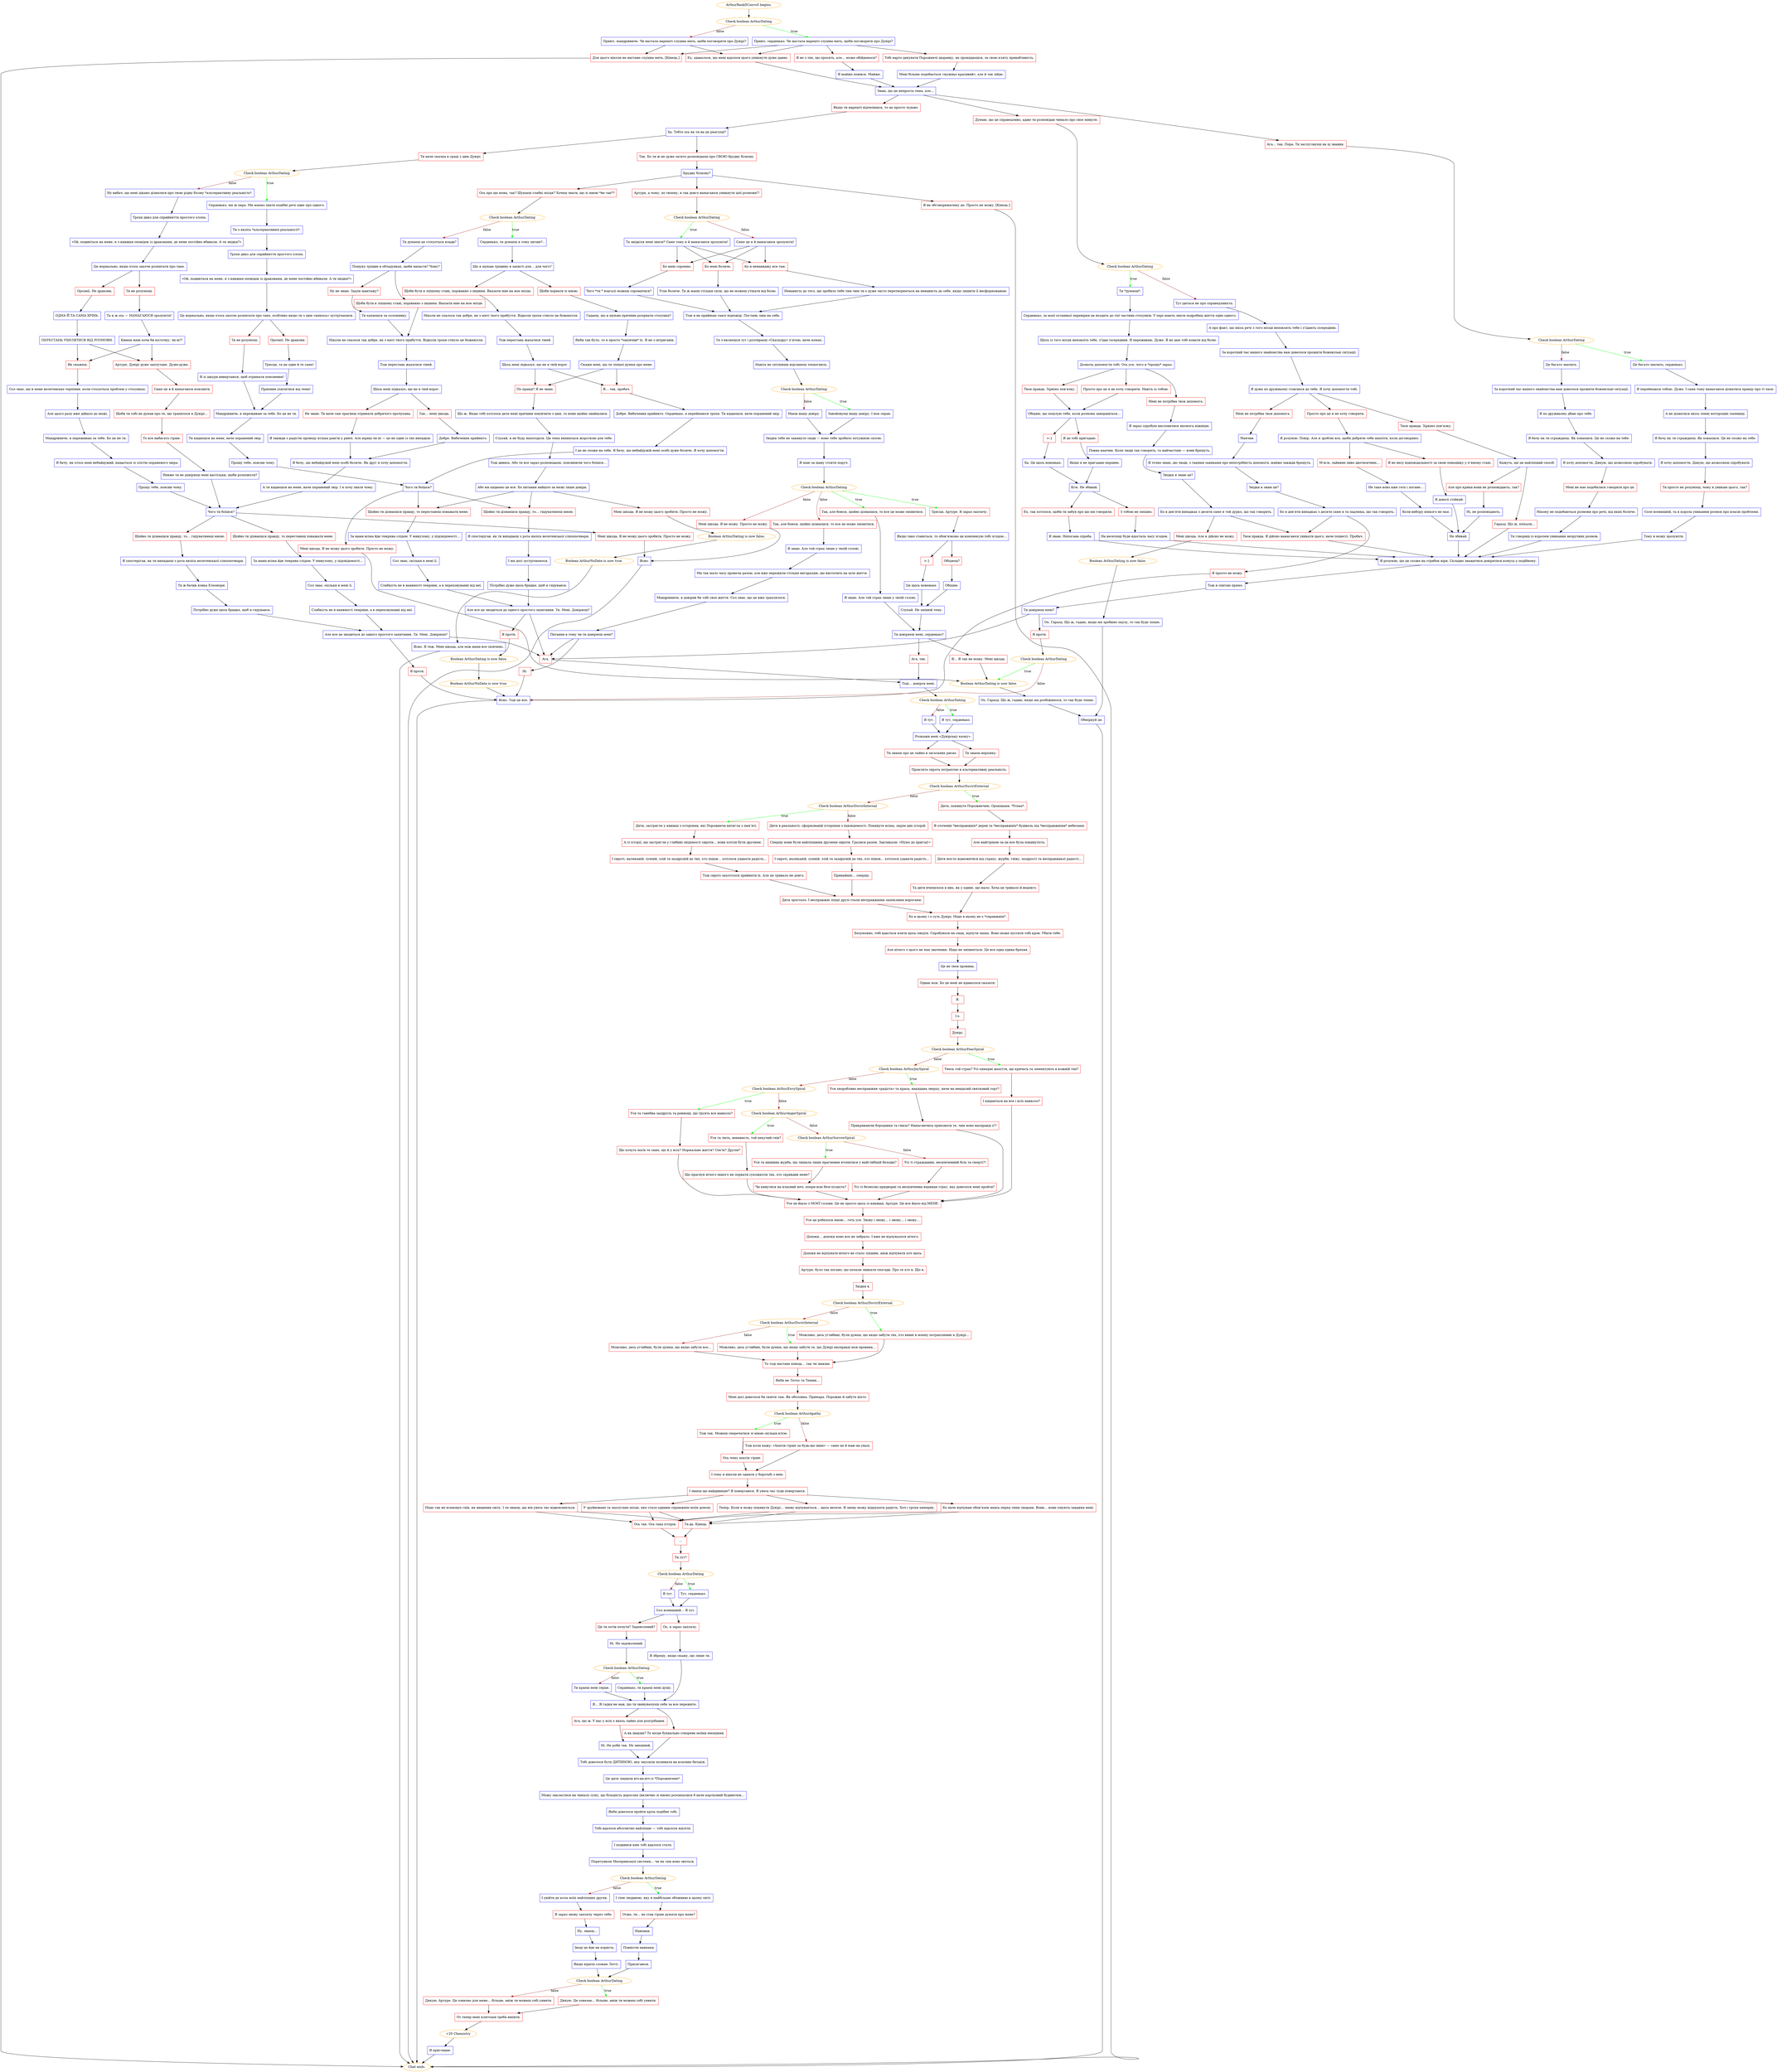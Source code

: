 digraph {
	"ArthurRank5Convo5 begins." [color=orange];
		"ArthurRank5Convo5 begins." -> j4106800456;
	j4106800456 [label="Check boolean ArthurDating",color=orange];
		j4106800456 -> j3217855512 [label=true,color=green];
		j4106800456 -> j2465066836 [label=false,color=brown];
	j3217855512 [label="Привіт, серденько. Чи настала нарешті слушна мить, щоби поговорити про Дувірі?",shape=box,color=blue];
		j3217855512 -> j405773401;
		j3217855512 -> j3684588499;
		j3217855512 -> j1704869318;
		j3217855512 -> j1730691599;
	j2465066836 [label="Привіт, мандрівниче. Чи настала нарешті слушна мить, щоби поговорити про Дувірі?",shape=box,color=blue];
		j2465066836 -> j1704869318;
		j2465066836 -> j1730691599;
	j405773401 [label="Тобі варто дякувати Порожнечі щоранку, як прокидаєшся, за свою кляту привабливість.",shape=box,color=red];
		j405773401 -> j2268165444;
	j3684588499 [label="Я не з тих, що просять, але… може обійдемося?",shape=box,color=red];
		j3684588499 -> j1415972134;
	j1704869318 [label="Ех, здавалося, що мені вдалося цього уникнути дуже давно.",shape=box,color=red];
		j1704869318 -> j84033309;
	j1730691599 [label="Для цього ніколи не настане слушна мить. [Кінець.]",shape=box,color=red];
		j1730691599 -> "Chat ends.";
	j2268165444 [label="Мені більше подобається «мужньо красивий», але й так зійде.",shape=box,color=blue];
		j2268165444 -> j84033309;
	j1415972134 [label="Я майже повівся. Майже.",shape=box,color=blue];
		j1415972134 -> j84033309;
	j84033309 [label="Знаю, що це непроста тема, але…",shape=box,color=blue];
		j84033309 -> j3711716182;
		j84033309 -> j1651960359;
		j84033309 -> j4050523140;
	"Chat ends." [color=orange];
	j3711716182 [label="Ага… так. Пора. Ти заслуговуєш на ці знання.",shape=box,color=red];
		j3711716182 -> j813636759;
	j1651960359 [label="Думаю, що це справедливо, адже ти розповідав чимало про своє минуле.",shape=box,color=red];
		j1651960359 -> j2816300089;
	j4050523140 [label="Якщо ти нарешті відчепишся, то це просто чудово.",shape=box,color=red];
		j4050523140 -> j890933289;
	j813636759 [label="Check boolean ArthurDating",color=orange];
		j813636759 -> j680041581 [label=true,color=green];
		j813636759 -> j2429033113 [label=false,color=brown];
	j2816300089 [label="Check boolean ArthurDating",color=orange];
		j2816300089 -> j445768474 [label=true,color=green];
		j2816300089 -> j567585678 [label=false,color=brown];
	j890933289 [label="Ха. Тобто ось як ти на це реагуєш?",shape=box,color=blue];
		j890933289 -> j3202689187;
		j890933289 -> j2490749823;
	j680041581 [label="Це багато значить, серденько.",shape=box,color=blue];
		j680041581 -> j3399787469;
	j2429033113 [label="Це багато значить.",shape=box,color=blue];
		j2429033113 -> j3961231618;
	j445768474 [label="Ти *думаєш*.",shape=box,color=blue];
		j445768474 -> j1511107356;
	j567585678 [label="Тут ідеться не про справедливість.",shape=box,color=blue];
		j567585678 -> j1345281310;
	j3202689187 [label="Ти наче скалка в сраці з цим Дувірі.",shape=box,color=red];
		j3202689187 -> j4256743418;
	j2490749823 [label="Так. Бо ти ж не дуже затято розповідаєш про СВОЮ брудну білизну.",shape=box,color=red];
		j2490749823 -> j1196294398;
	j3399787469 [label="Я переймаюся тобою. Дуже. І саме тому намагаюся дізнатися правду про ті часи.",shape=box,color=blue];
		j3399787469 -> j816314910;
	j3961231618 [label="За короткий час нашого знайомства нам довелося прожити божевільні ситуації.",shape=box,color=blue];
		j3961231618 -> j2103567141;
	j1511107356 [label="Серденько, за моєї останньої перевірки це входить до тієї частини стосунків. У парі мають знати подробиці життя одне одного.",shape=box,color=blue];
		j1511107356 -> j3703967257;
	j1345281310 [label="А про факт, що якісь речі з того місця непокоять тебе і з’їдають ізсередини.",shape=box,color=blue];
		j1345281310 -> j4232792882;
	j4256743418 [label="Check boolean ArthurDating",color=orange];
		j4256743418 -> j948139836 [label=true,color=green];
		j4256743418 -> j439994129 [label=false,color=brown];
	j1196294398 [label="Брудну білизну?",shape=box,color=blue];
		j1196294398 -> j2422638425;
		j1196294398 -> j1773793222;
		j1196294398 -> j3633442461;
	j816314910 [label="А не дізнатися якісь темні моторошні таємниці.",shape=box,color=blue];
		j816314910 -> j3581087235;
	j2103567141 [label="Я по дружньому дбаю про тебе.",shape=box,color=blue];
		j2103567141 -> j2713508787;
	j3703967257 [label="Щось із того місця непокоїть тебе, з’їдає ізсередини. Я переживаю. Дуже. Я не дам тобі конати від болю.",shape=box,color=blue];
		j3703967257 -> j4020266921;
	j4232792882 [label="За короткий час нашого знайомства нам довелося прожити божевільні ситуації.",shape=box,color=blue];
		j4232792882 -> j1023721241;
	j948139836 [label="Серденько, ми ж пара. Ми маємо знати подібні речі одне про одного.",shape=box,color=blue];
		j948139836 -> j3294294872;
	j439994129 [label="Ну вибач, що мені цікаво дізнатися про твою рідну бісову *альтернативну реальність*.",shape=box,color=blue];
		j439994129 -> j4012965154;
	j2422638425 [label="Ось про що мова, так? Шукаєш слабкі місця? Хочеш знати, що зі мною *не так*?",shape=box,color=red];
		j2422638425 -> j1328464596;
	j1773793222 [label="Артуре, а чому, по твоєму, я так довго намагаюся уникнути цієї розмови?!",shape=box,color=red];
		j1773793222 -> j681698609;
	j3633442461 [label="Я не обговорюватиму це. Просто не можу. [Кінець.]",shape=box,color=red];
		j3633442461 -> "Chat ends.";
	j3581087235 [label="Я бачу як ти страждаєш. Як ховаєшся. Це не схоже на тебе.",shape=box,color=blue];
		j3581087235 -> j2700793082;
	j2713508787 [label="Я бачу як ти страждаєш. Як ховаєшся. Це не схоже на тебе.",shape=box,color=blue];
		j2713508787 -> j3619110394;
	j4020266921 [label="Дозволь допомогти тобі. Ось усе, чого я *прошу* зараз.",shape=box,color=blue];
		j4020266921 -> j2071651391;
		j4020266921 -> j2735286199;
		j4020266921 -> j1275809335;
	j1023721241 [label="Я дуже по дружньому ставлюся до тебе. Я хочу допомогти тобі.",shape=box,color=blue];
		j1023721241 -> j2534360570;
		j1023721241 -> j1834826687;
		j1023721241 -> j1078597538;
	j3294294872 [label="Ти з якоїсь *альтернативної реальності*.",shape=box,color=blue];
		j3294294872 -> j4089031136;
	j4012965154 [label="Трохи дико для сприйняття простого хлопа.",shape=box,color=blue];
		j4012965154 -> j3275187055;
	j1328464596 [label="Check boolean ArthurDating",color=orange];
		j1328464596 -> j3503739576 [label=true,color=green];
		j1328464596 -> j3012322976 [label=false,color=brown];
	j681698609 [label="Check boolean ArthurDating",color=orange];
		j681698609 -> j1659638444 [label=true,color=green];
		j681698609 -> j971289697 [label=false,color=brown];
	j2700793082 [label="Я хочу допомогти. Дякую, що дозволяєш спробувати.",shape=box,color=blue];
		j2700793082 -> j2984272177;
	j3619110394 [label="Я хочу допомогти. Дякую, що дозволяєш спробувати.",shape=box,color=blue];
		j3619110394 -> j977786320;
	j2071651391 [label="Мені не потрібна твоя допомога.",shape=box,color=red];
		j2071651391 -> j942309518;
	j2735286199 [label="Просто про це я не хочу говорити. Навіть із тобою.",shape=box,color=red];
		j2735286199 -> j1585995062;
	j1275809335 [label="Твоя правда. Зірвімо пов’язку.",shape=box,color=red];
		j1275809335 -> j1585995062;
	j2534360570 [label="Просто про це я не хочу говорити.",shape=box,color=red];
		j2534360570 -> j2481081533;
	j1834826687 [label="Твоя правда. Зірвімо пов’язку.",shape=box,color=red];
		j1834826687 -> j3802413507;
	j1078597538 [label="Мені не потрібна твоя допомога.",shape=box,color=red];
		j1078597538 -> j649523451;
	j4089031136 [label="Трохи дико для сприйняття простого хлопа.",shape=box,color=blue];
		j4089031136 -> j424892106;
	j3275187055 [label="«Ой, подивіться на мене, я з книжки оповідок із драконами, де мене постійно вбивали. А ти звідки?»",shape=box,color=blue];
		j3275187055 -> j3527684277;
	j3503739576 [label="Серденько, ти думаєш я тому питаю?..",shape=box,color=blue];
		j3503739576 -> j2360866338;
	j3012322976 [label="Ти думаєш це стосується влади?",shape=box,color=blue];
		j3012322976 -> j2326483421;
	j1659638444 [label="Та звідкіля мені знати? Саме тому я й намагаюся зрозуміти!",shape=box,color=blue];
		j1659638444 -> j3058519870;
		j1659638444 -> j1096059272;
		j1659638444 -> j2306975733;
	j971289697 [label="Саме це я й намагаюся зрозуміти!",shape=box,color=blue];
		j971289697 -> j3058519870;
		j971289697 -> j1096059272;
		j971289697 -> j2306975733;
	j2984272177 [label="Ти просто не розумієш, чому я уникаю цього, так?",shape=box,color=red];
		j2984272177 -> j1336621727;
	j977786320 [label="Мені не має подобатися говорити про це.",shape=box,color=red];
		j977786320 -> j390927849;
	j942309518 [label="Я зараз спробую висловитися якомога ніжніше.",shape=box,color=blue];
		j942309518 -> j2467034955;
	j1585995062 [label="Обіцяю, що поцілую тебе, коли розмова завершиться…",shape=box,color=blue];
		j1585995062 -> j563009403;
		j1585995062 -> j3107710574;
	j2481081533 [label="Я розумію. Повір. Але я зроблю все, щоби добряче тебе напоїти, коли договоримо.",shape=box,color=blue];
		j2481081533 -> j407809774;
		j2481081533 -> j176534842;
	j3802413507 [label="Кажуть, що це найліпший спосіб.",shape=box,color=blue];
		j3802413507 -> j2357263934;
		j3802413507 -> j2157522737;
	j649523451 [label="Маячня.",shape=box,color=blue];
		j649523451 -> j986713393;
	j424892106 [label="«Ой, подивіться на мене, я з книжки оповідок із драконами, де мене постійно вбивали. А ти звідки?»",shape=box,color=blue];
		j424892106 -> j456616183;
	j3527684277 [label="Це нормально, якщо хтось захоче розпитати про таке.",shape=box,color=blue];
		j3527684277 -> j1143072015;
		j3527684277 -> j2152040336;
	j2360866338 [label="Що я шукаю тріщину в захисті для… для чого?",shape=box,color=blue];
		j2360866338 -> j4173506092;
		j2360866338 -> j4121468815;
	j2326483421 [label="Пошуку тріщин в обладунках, щоби напасти? Чому?",shape=box,color=blue];
		j2326483421 -> j3696481846;
		j2326483421 -> j3986000681;
	j3058519870 [label="Бо мені соромно.",shape=box,color=red];
		j3058519870 -> j304755406;
	j1096059272 [label="Бо мені боляче.",shape=box,color=red];
		j1096059272 -> j3005880463;
	j2306975733 [label="Бо я ненавиджу все там.",shape=box,color=red];
		j2306975733 -> j2543561412;
	j1336621727 [label="Соле всевишній, та я король уникання розмов про власні проблеми.",shape=box,color=blue];
		j1336621727 -> j2206596225;
	j390927849 [label="Нікому не подобаються розмови про речі, від яких боляче.",shape=box,color=blue];
		j390927849 -> j3173680698;
	j2467034955 [label="Повна маячня. Коли люди так говорять, то найчастіше — вони брешуть.",shape=box,color=blue];
		j2467034955 -> j642013347;
	j563009403 [label="Я це тобі пригадаю.",shape=box,color=red];
		j563009403 -> j1701074151;
	j3107710574 [label=">:}",shape=box,color=red];
		j3107710574 -> j436789194;
	j407809774 [label="М-м-м, лайняне пиво двотисячних…",shape=box,color=red];
		j407809774 -> j154102499;
	j176534842 [label="Я не несу відповідальності за свою поведінку у п’яному стані.",shape=box,color=red];
		j176534842 -> j339035595;
	j2357263934 [label="Але про крики вони не розповідають, так?",shape=box,color=red];
		j2357263934 -> j3726336343;
	j2157522737 [label="Гаразд. Що ж, поїхали…",shape=box,color=red];
		j2157522737 -> j327132060;
	j986713393 [label="Я точно знаю, що люди, з такими заявками про непотрібність допомоги, майже завжди брешуть.",shape=box,color=blue];
		j986713393 -> j3160462020;
	j456616183 [label="Це нормально, якщо хтось захоче розпитати про таке, особливо якщо ти з цим «кимось» зустрічаєшся.",shape=box,color=blue];
		j456616183 -> j3297114690;
		j456616183 -> j388243783;
	j1143072015 [label="Ти не розумієш.",shape=box,color=red];
		j1143072015 -> j1629775709;
	j2152040336 [label="Орозмії. Не дракони.",shape=box,color=red];
		j2152040336 -> j626280756;
	j4173506092 [label="Щоби бути в ліпшому стані, порівняно з іншими. Вказати мне на моє місце.",shape=box,color=red];
		j4173506092 -> j1185003790;
	j4121468815 [label="Щоби порвати зі мною.",shape=box,color=red];
		j4121468815 -> j14259212;
	j3696481846 [label="Щоби бути в ліпшому стані, порівняно з іншими. Вказати мне на моє місце.",shape=box,color=red];
		j3696481846 -> j3990425096;
	j3986000681 [label="Ну не знаю. Задля шантажу?",shape=box,color=red];
		j3986000681 -> j861377750;
	j304755406 [label="Чого *ти * взагалі можеш соромитися?",shape=box,color=blue];
		j304755406 -> j341621704;
	j3005880463 [label="Усім боляче. Ти ж маєш стільки сили, що не можеш утікати від болю.",shape=box,color=blue];
		j3005880463 -> j341621704;
	j2543561412 [label="Ненависть до того, що зробило тебе тим чим ти є дуже часто перетворюється на ненависть до себе, якщо лишити її несформованою.",shape=box,color=blue];
		j2543561412 -> j341621704;
	j2206596225 [label="Тому я можу зрозуміти.",shape=box,color=blue];
		j2206596225 -> j327132060;
	j3173680698 [label="Ти говориш із королем уникання незручних розмов.",shape=box,color=blue];
		j3173680698 -> j327132060;
	j642013347 [label="Звідки я знаю це?",shape=box,color=blue];
		j642013347 -> j3954842896;
	j1701074151 [label="Якщо я не пригадаю першим.",shape=box,color=blue];
		j1701074151 -> j2779679882;
	j436789194 [label="Ха. Це щось новеньке.",shape=box,color=blue];
		j436789194 -> j2779679882;
	j154102499 [label="Не таке воно вже геть і погане…",shape=box,color=blue];
		j154102499 -> j984933155;
	j339035595 [label="Я доволі стійкий.",shape=box,color=blue];
		j339035595 -> j348944758;
	j3726336343 [label="Ні, не розповідають.",shape=box,color=blue];
		j3726336343 -> j348944758;
	j327132060 [label="Я розумію, що це схоже на стрибок віри. Складно зважитися довіритися комусь у подібному.",shape=box,color=blue];
		j327132060 -> j3671604057;
	j3160462020 [label="Звідки я знаю це?",shape=box,color=blue];
		j3160462020 -> j406927102;
	j3297114690 [label="Ти не розумієш.",shape=box,color=red];
		j3297114690 -> j3300965807;
	j388243783 [label="Орозмії. Не дракони.",shape=box,color=red];
		j388243783 -> j1805792238;
	j1629775709 [label="Та я ж ось — НАМАГАЮСЯ зрозуміти!",shape=box,color=blue];
		j1629775709 -> j887150878;
	j626280756 [label="ОДНА Й ТА САМА ХРІНЬ.",shape=box,color=blue];
		j626280756 -> j1606832974;
	j1185003790 [label="Ніколи не спалося так добре, як з миті твого прибуття. Відколи трохи стихло це божевілля.",shape=box,color=blue];
		j1185003790 -> j1332578605;
	j14259212 [label="Гадаєш, що я шукаю причини розірвати стосунки?",shape=box,color=blue];
		j14259212 -> j2127799077;
	j3990425096 [label="Ніколи не спалося так добре, як з миті твого прибуття. Відколи трохи стихло це божевілля.",shape=box,color=blue];
		j3990425096 -> j1621673394;
	j861377750 [label="Ти хапаєшся за соломинку.",shape=box,color=blue];
		j861377750 -> j3990425096;
	j341621704 [label="Тож я не приймаю такої відповіді. Поглянь лиш на себе.",shape=box,color=blue];
		j341621704 -> j3538101571;
	j3954842896 [label="Бо в дев’яти випадках з десяти саме я той дурко, що так говорить.",shape=box,color=blue];
		j3954842896 -> j4106528216;
		j3954842896 -> j36100721;
	j2779679882 [label="Кгм. Не збивай.",shape=box,color=blue];
		j2779679882 -> j4216567930;
		j2779679882 -> j964376887;
	j984933155 [label="Коли вибору ніякого не має.",shape=box,color=blue];
		j984933155 -> j348944758;
	j348944758 [label="Не збивай.",shape=box,color=blue];
		j348944758 -> j327132060;
	j3671604057 [label="Тож я спитаю прямо.",shape=box,color=blue];
		j3671604057 -> j3415762655;
	j406927102 [label="Бо в дев’яти випадках з десяти саме я та падлюка, що так говорить.",shape=box,color=blue];
		j406927102 -> j4106528216;
		j406927102 -> j3070546545;
	j3300965807 [label="Я зі шкури вивертаюся, щоб отримати пояснення!",shape=box,color=blue];
		j3300965807 -> j3222134147;
	j1805792238 [label="Трясця, та це одне й те саме!",shape=box,color=blue];
		j1805792238 -> j920622202;
	j887150878 [label="Кинеш мені хоча би кісточку, чи ні?!",shape=box,color=blue];
		j887150878 -> j2407769123;
		j887150878 -> j3938147021;
	j1606832974 [label="ПЕРЕСТАНЬ УХИЛЯТИСЯ ВІД РОЗМОВИ.",shape=box,color=blue];
		j1606832974 -> j2407769123;
		j1606832974 -> j3938147021;
	j1332578605 [label="Тож перестань жахатися тіней.",shape=box,color=blue];
		j1332578605 -> j1623086671;
	j2127799077 [label="Якби так було, то я просто *закінчив* їх. Я не з інтриганів.",shape=box,color=blue];
		j2127799077 -> j1290338818;
	j1621673394 [label="Тож перестань жахатися тіней.",shape=box,color=blue];
		j1621673394 -> j976678643;
	j3538101571 [label="Ти з’являєшся тут і розтираєш «Скальдру» п’ятою, наче комах.",shape=box,color=blue];
		j3538101571 -> j1223680633;
	j4106528216 [label="Твоя правда. Я дійсно намагаюся уникати цього, наче пошесті. Пробач.",shape=box,color=red];
		j4106528216 -> j327132060;
	j36100721 [label="Мені шкода. Але я дійсно не можу.",shape=box,color=red];
		j36100721 -> j14067082;
	j4216567930 [label="З тобою не смішно.",shape=box,color=red];
		j4216567930 -> j681976686;
	j964376887 [label="Ех, так хотілося, щоби ти забув про що ми говорили.",shape=box,color=red];
		j964376887 -> j2880412178;
	j3415762655 [label="Ти довіряєш мені?",shape=box,color=blue];
		j3415762655 -> j3656662722;
		j3415762655 -> j2565850087;
	j3070546545 [label="Я просто не можу.",shape=box,color=red];
		j3070546545 -> j3625052986;
	j3222134147 [label="Мандрівниче, я переживаю за тебе. Бо це не ти.",shape=box,color=blue];
		j3222134147 -> j4188155489;
	j920622202 [label="Припини ухилятися від теми!",shape=box,color=blue];
		j920622202 -> j3222134147;
	j2407769123 [label="Артуре, Дувірі дуже заплутане. Дуже-дуже.",shape=box,color=red];
		j2407769123 -> j3973165864;
	j3938147021 [label="Як скажеш.",shape=box,color=red];
		j3938147021 -> j1881394591;
	j1623086671 [label="Щось мені підказує, що не я твій ворог.",shape=box,color=blue];
		j1623086671 -> j582573998;
		j1623086671 -> j3334940830;
	j1290338818 [label="Скажи мені, що ти ліпшої думки про мене.",shape=box,color=blue];
		j1290338818 -> j582573998;
		j1290338818 -> j3334940830;
	j976678643 [label="Щось мені підказує, що не я твій ворог.",shape=box,color=blue];
		j976678643 -> j1012843101;
		j976678643 -> j1983582280;
	j1223680633 [label="Навіть не спітнівши відганяєш техногниль.",shape=box,color=blue];
		j1223680633 -> j3874916649;
	j14067082 [label="Boolean ArthurDating is now false.",color=orange];
		j14067082 -> j964017664;
	j681976686 [label="На веселощі буде вдосталь часу згодом.",shape=box,color=blue];
		j681976686 -> j327132060;
	j2880412178 [label="Я знаю. Непогана спроба.",shape=box,color=blue];
		j2880412178 -> j327132060;
	j3656662722 [label="Ага.",shape=box,color=red];
		j3656662722 -> j2086859724;
	j2565850087 [label="Я проти.",shape=box,color=red];
		j2565850087 -> j756413796;
	j3625052986 [label="Ясно. Тоді це все.",shape=box,color=blue];
		j3625052986 -> "Chat ends.";
	j4188155489 [label="Ти кидаєшся на мене, наче поранений звір.",shape=box,color=blue];
		j4188155489 -> j1752964165;
	j3973165864 [label="Саме це я й намагаюся пояснити.",shape=box,color=red];
		j3973165864 -> j4099670970;
	j1881394591 [label="Сол знає, що в мене велетенське терпіння, коли стосується проблем у стосунках.",shape=box,color=blue];
		j1881394591 -> j3431178617;
	j582573998 [label="Я… так, пробач.",shape=box,color=red];
		j582573998 -> j2871654313;
	j3334940830 [label="По правді? Я не знаю.",shape=box,color=red];
		j3334940830 -> j2642434726;
	j1012843101 [label="Так… мені шкода.",shape=box,color=red];
		j1012843101 -> j3471044751;
	j1983582280 [label="Не знаю. Ти наче сам прагнеш отримати добрячого прочухана.",shape=box,color=red];
		j1983582280 -> j2636716469;
	j3874916649 [label="Check boolean ArthurDating",color=orange];
		j3874916649 -> j2212211594 [label=true,color=green];
		j3874916649 -> j2104508591 [label=false,color=brown];
	j964017664 [label="Ох. Гаразд. Що ж, гадаю, якщо ми зробимо паузу, то так буде ліпше.",shape=box,color=blue];
		j964017664 -> j3894036714;
	j2086859724 [label="Тоді… довірся мені.",shape=box,color=blue];
		j2086859724 -> j2112843565;
	j756413796 [label="Check boolean ArthurDating",color=orange];
		j756413796 -> j3770281154 [label=true,color=green];
		j756413796 -> j3625052986 [label=false,color=brown];
	j1752964165 [label="Прошу тебе, поясни чому.",shape=box,color=blue];
		j1752964165 -> j3066984077;
	j4099670970 [label="Щоби ти собі не думав про те, що трапилося в Дувірі…",shape=box,color=red];
		j4099670970 -> j2082555289;
	j3431178617 [label="Але цього разу вже дійшло до межі.",shape=box,color=blue];
		j3431178617 -> j1896691511;
	j2871654313 [label="Добре. Вибачення прийнято. Серденько, я переймаюся трохи. Ти кидаєшся, наче поранений звір.",shape=box,color=blue];
		j2871654313 -> j611785908;
	j2642434726 [label="Що ж. Якщо тобі хотілося дати мені причини покінчити з цим, то вони щойно знайшлися.",shape=box,color=blue];
		j2642434726 -> j3905558490;
	j3471044751 [label="Добре. Вибачення прийнято.",shape=box,color=blue];
		j3471044751 -> j478435651;
	j2636716469 [label="Я завжди з радістю проведу кілька рангів у ринзі. Але віриш чи ні — це не один із тих випадків.",shape=box,color=blue];
		j2636716469 -> j478435651;
	j2212211594 [label="Завойовуєш нашу довіру. І моє серце.",shape=box,color=blue];
		j2212211594 -> j999520843;
	j2104508591 [label="Маєш нашу довіру.",shape=box,color=blue];
		j2104508591 -> j999520843;
	j3894036714 [label="Обміркуй це.",shape=box,color=blue];
		j3894036714 -> "Chat ends.";
	j2112843565 [label="Check boolean ArthurDating",color=orange];
		j2112843565 -> j449367370 [label=true,color=green];
		j2112843565 -> j4186101051 [label=false,color=brown];
	j3770281154 [label="Boolean ArthurDating is now false.",color=orange];
		j3770281154 -> j1261614107;
	j3066984077 [label="Чого ти боїшся?",shape=box,color=blue];
		j3066984077 -> j4001070145;
		j3066984077 -> j4042879654;
		j3066984077 -> j842225250;
	j2082555289 [label="То все набагато гірше.",shape=box,color=red];
		j2082555289 -> j859084577;
	j1896691511 [label="Мандрівниче, я переживаю за тебе. Бо це не ти.",shape=box,color=blue];
		j1896691511 -> j1091184977;
	j611785908 [label="І це не схоже на тебе. Я бачу, що небайдужій мені особі дуже боляче. Я хочу допомогти.",shape=box,color=blue];
		j611785908 -> j3066984077;
	j3905558490 [label="Слухай, я не буду напосідати. Ця тема виявилася жорсткою для тебе.",shape=box,color=blue];
		j3905558490 -> j2957500250;
	j478435651 [label="Я бачу, що небайдужій мені особі боляче. Як друг я хочу допомогти.",shape=box,color=blue];
		j478435651 -> j2138747164;
	j999520843 [label="Звідки тебе не закинуло сюди — воно тебе зробило потужною силою.",shape=box,color=blue];
		j999520843 -> j3146792997;
	j449367370 [label="Я тут, серденько.",shape=box,color=blue];
		j449367370 -> j4218889732;
	j4186101051 [label="Я тут.",shape=box,color=blue];
		j4186101051 -> j4218889732;
	j1261614107 [label="Ох. Гаразд. Що ж, гадаю, якщо ми розбіжимося, то так буде ліпше.",shape=box,color=blue];
		j1261614107 -> j3894036714;
	j4001070145 [label="Мені шкода. Я не можу цього зробити. Просто не можу.",shape=box,color=red];
		j4001070145 -> j3770281154;
	j4042879654 [label="Щойно ти дізнаєшся правду, то… гидуватимеш мною.",shape=box,color=red];
		j4042879654 -> j3854972813;
	j842225250 [label="Щойно ти дізнаєшся правду, то перестанеш поважати мене.",shape=box,color=red];
		j842225250 -> j2545640012;
	j859084577 [label="Невже ти не довіряєш мені настільки, щоби розповісти?",shape=box,color=blue];
		j859084577 -> j1970146323;
	j1091184977 [label="Я бачу, як хтось мені небайдужий, кидається зі злістю пораненого звіра.",shape=box,color=blue];
		j1091184977 -> j1898132075;
	j2957500250 [label="Тож дивись. Або ти все зараз розповідаєш, пояснюючи чого боїшся…",shape=box,color=blue];
		j2957500250 -> j3983357354;
	j2138747164 [label="А ти кидаєшся на мене, наче поранений звір. І я хочу знати чому.",shape=box,color=blue];
		j2138747164 -> j1970146323;
	j3146792997 [label="Я маю за шану стояти поруч.",shape=box,color=blue];
		j3146792997 -> j303845009;
	j4218889732 [label="Розкажи мені «Дувірську казку».",shape=box,color=blue];
		j4218889732 -> j584064146;
		j4218889732 -> j1498787599;
	j3854972813 [label="Я спостерігав, як ти випадаєш з рота якоїсь велетенської слизопочвари.",shape=box,color=blue];
		j3854972813 -> j1767427565;
	j2545640012 [label="За нами всіма йде темрява слідом. У минулому, у підсвідомості…",shape=box,color=blue];
		j2545640012 -> j1433603740;
	j1970146323 [label="Чого ти боїшся?",shape=box,color=blue];
		j1970146323 -> j1250350391;
		j1970146323 -> j546583068;
		j1970146323 -> j4047660891;
	j1898132075 [label="Прошу тебе, поясни чому.",shape=box,color=blue];
		j1898132075 -> j1970146323;
	j3983357354 [label="Або ми кидаємо це все. Бо питання вийшло за межі лише довіри.",shape=box,color=blue];
		j3983357354 -> j4042879654;
		j3983357354 -> j842225250;
		j3983357354 -> j2504056569;
	j303845009 [label="Check boolean ArthurDating",color=orange];
		j303845009 -> j644285854 [label=true,color=green];
		j303845009 -> j2473760831 [label=true,color=green];
		j303845009 -> j1889504067 [label=false,color=brown];
		j303845009 -> j657721641 [label=false,color=brown];
	j584064146 [label="Ти знаєш верхівку.",shape=box,color=red];
		j584064146 -> j4130822350;
	j1498787599 [label="Ти знаєш про це лайно в загальних рисах.",shape=box,color=red];
		j1498787599 -> j4130822350;
	j1767427565 [label="І ми досі зустрічаємося.",shape=box,color=blue];
		j1767427565 -> j546946350;
	j1433603740 [label="Сол знає, скільки в мені її.",shape=box,color=blue];
		j1433603740 -> j1405958105;
	j1250350391 [label="Щойно ти дізнаєшся правду, то… гидуватимеш мною.",shape=box,color=red];
		j1250350391 -> j1221917637;
	j546583068 [label="Щойно ти дізнаєшся правду, то перестанеш поважати мене.",shape=box,color=red];
		j546583068 -> j3791615971;
	j4047660891 [label="Мені шкода. Я не можу цього зробити. Просто не можу.",shape=box,color=red];
		j4047660891 -> j3461268248;
	j2504056569 [label="Мені шкода. Я не можу цього зробити. Просто не можу.",shape=box,color=red];
		j2504056569 -> j4097443270;
	j644285854 [label="Трясця, Артуре. Я зараз заплачу.",shape=box,color=red];
		j644285854 -> j1298741203;
	j2473760831 [label="Так, але боюся, щойно дізнаєшся, то все це може змінитися.",shape=box,color=red];
		j2473760831 -> j236623483;
	j1889504067 [label="Так, але боюся, щойно дізнаєшся, то все це може змінитися.",shape=box,color=red];
		j1889504067 -> j314590219;
	j657721641 [label="Мені шкода. Я не можу. Просто не можу.",shape=box,color=red];
		j657721641 -> j3461268248;
	j4130822350 [label="Проклята сирота потрапляє в альтернативну реальність.",shape=box,color=red];
		j4130822350 -> j2721145121;
	j546946350 [label="Потрібно дуже щось бридке, щоб я гидувався.",shape=box,color=blue];
		j546946350 -> j2736895918;
	j1405958105 [label="Слабкість не в наявності темряви, а в переховуванні від неї.",shape=box,color=blue];
		j1405958105 -> j2736895918;
	j1221917637 [label="Я спостерігав, як ти випадаєш з рота якоїсь велетенської слизопочвари.",shape=box,color=blue];
		j1221917637 -> j1893487693;
	j3791615971 [label="За нами всіма йде темрява слідом. У минулому, у підсвідомості…",shape=box,color=blue];
		j3791615971 -> j809620810;
	j3461268248 [label="Ясно.",shape=box,color=blue];
		j3461268248 -> "Chat ends.";
	j4097443270 [label="Boolean ArthurDating is now false.",color=orange];
		j4097443270 -> j2472255789;
	j1298741203 [label="Якщо таке станеться, то обов’язково це компенсую тобі згодом…",shape=box,color=blue];
		j1298741203 -> j1227685422;
		j1298741203 -> j2932594594;
	j236623483 [label="Я знаю. Але той страх лише у твоїй голові.",shape=box,color=blue];
		j236623483 -> j493923024;
	j314590219 [label="Я знаю. Але той страх лише у твоїй голові.",shape=box,color=blue];
		j314590219 -> j428273641;
	j2721145121 [label="Check boolean ArthurDuviriExternal",color=orange];
		j2721145121 -> j811657731 [label=true,color=green];
		j2721145121 -> j2230506999 [label=false,color=brown];
	j2736895918 [label="Але все це зводиться до одного простого запитання. Ти. Мені. Довіряєш?",shape=box,color=blue];
		j2736895918 -> j3656662722;
		j2736895918 -> j2587792067;
	j1893487693 [label="Ти ж бачив язика Елеонори.",shape=box,color=blue];
		j1893487693 -> j2507879455;
	j809620810 [label="Сол знає, скільки в мені її.",shape=box,color=blue];
		j809620810 -> j1686232514;
	j2472255789 [label="Boolean ArthurNoDate is now true.",color=orange];
		j2472255789 -> j4206692103;
	j1227685422 [label="Обіцяєш?",shape=box,color=red];
		j1227685422 -> j1907812603;
	j2932594594 [label=">:}",shape=box,color=red];
		j2932594594 -> j820497653;
	j493923024 [label="Ти довіряєш мені, серденько?",shape=box,color=blue];
		j493923024 -> j1635753468;
		j493923024 -> j2964646425;
	j428273641 [label="Ми так мало часу провели разом, але вже пережили стільки негараздів, що вистачить на ціле життя.",shape=box,color=blue];
		j428273641 -> j1485414642;
	j811657731 [label="Дитя, покинуте Порожнечею. Орокінами. *Усіма*.",shape=box,color=red];
		j811657731 -> j3672038183;
	j2230506999 [label="Check boolean ArthurDuviriInternal",color=orange];
		j2230506999 -> j1079594380 [label=true,color=green];
		j2230506999 -> j523475151 [label=false,color=brown];
	j2587792067 [label="Я проти.",shape=box,color=red];
		j2587792067 -> j1909821763;
	j2507879455 [label="Потрібно дуже щось бридке, щоб я гидувався.",shape=box,color=blue];
		j2507879455 -> j3553919162;
	j1686232514 [label="Слабкість не в наявності темряви, а в переховуванні від неї.",shape=box,color=blue];
		j1686232514 -> j3553919162;
	j4206692103 [label="Ясно. Я теж. Мені шкода, але між нами все скінчено.",shape=box,color=blue];
		j4206692103 -> "Chat ends.";
	j1907812603 [label="Обіцяю.",shape=box,color=blue];
		j1907812603 -> j1120354788;
	j820497653 [label="Це щось новеньке.",shape=box,color=blue];
		j820497653 -> j1120354788;
	j1635753468 [label="Ага, так.",shape=box,color=red];
		j1635753468 -> j2086859724;
	j2964646425 [label="Я… Я так не можу. Мені шкода.",shape=box,color=red];
		j2964646425 -> j3770281154;
	j1485414642 [label="Мандрівниче, я довірив би тобі своє життя. Сол знає, що це вже траплялося.",shape=box,color=blue];
		j1485414642 -> j2248494348;
	j3672038183 [label="В оточенні *несправжніх* дерев та *несправжніх* будівель під *несправжніми* небесами.",shape=box,color=red];
		j3672038183 -> j3119560759;
	j1079594380 [label="Дитя, застрягле у книжці з історіями, які Порожнеча витягла з пам’яті.",shape=box,color=red];
		j1079594380 -> j3620412065;
	j523475151 [label="Дитя в реальності, сформованій історіями з підсвідомості. Покинуте всіма, окрім цих історій.",shape=box,color=red];
		j523475151 -> j486582685;
	j1909821763 [label="Boolean ArthurDating is now false.",color=orange];
		j1909821763 -> j1785831198;
	j3553919162 [label="Але все це зводиться до одного простого запитання. Ти. Мені. Довіряєш?",shape=box,color=blue];
		j3553919162 -> j3656662722;
		j3553919162 -> j2130796457;
	j1120354788 [label="Слухай. Не змінюй тему.",shape=box,color=blue];
		j1120354788 -> j493923024;
	j2248494348 [label="Питання в тому чи ти довіряєш мені?",shape=box,color=blue];
		j2248494348 -> j3656662722;
		j2248494348 -> j3792213301;
	j3119560759 [label="Але найгіршою за це все була покинутість.",shape=box,color=red];
		j3119560759 -> j1018401480;
	j3620412065 [label="А ті історії, що застрягли у глибині свідомості сироти… вони хотіли бути друзями.",shape=box,color=red];
		j3620412065 -> j1382290180;
	j486582685 [label="Спершу вони були найліпшими друзями сироти. Гралися разом. Закликали: «Нумо до пригод!»",shape=box,color=red];
		j486582685 -> j815058472;
	j1785831198 [label="Boolean ArthurNoDate is now true.",color=orange];
		j1785831198 -> j3625052986;
	j2130796457 [label="Я проти.",shape=box,color=red];
		j2130796457 -> j3625052986;
	j3792213301 [label="Ні.",shape=box,color=red];
		j3792213301 -> j3625052986;
	j1018401480 [label="Дитя могло відмовитися від страху, журби, гніву, заздрості та несправжньої радості…",shape=box,color=red];
		j1018401480 -> j3512278605;
	j1382290180 [label="І сироті, наляканій, сумній, злій та заздрісній до тих, хто пішов… хотілося удавати радість…",shape=box,color=red];
		j1382290180 -> j2122618791;
	j815058472 [label="І сироті, наляканій, сумній, злій та заздрісній до тих, хто пішов… хотілося удавати радість…",shape=box,color=red];
		j815058472 -> j2687956018;
	j3512278605 [label="Та дитя вчепилося в них, як у єдине, що мало. Хоча це тривало й недовго.",shape=box,color=red];
		j3512278605 -> j3146079389;
	j2122618791 [label="Тож сироті захотілося прийняти їх. Але це тривало не довго.",shape=box,color=red];
		j2122618791 -> j2185178735;
	j2687956018 [label="Принаймні… спершу.",shape=box,color=red];
		j2687956018 -> j2185178735;
	j3146079389 [label="Бо в цьому і є суть Дувірі. Ніщо в ньому не є *справжнім*.",shape=box,color=red];
		j3146079389 -> j1368787913;
	j2185178735 [label="Дитя зростало. І несправжні ліпші друзі стали несправжніми запеклими ворогами.",shape=box,color=red];
		j2185178735 -> j3146079389;
	j1368787913 [label="Безумовно, тобі вдасться взяти щось ізвідти. Спробувати на смак, відчути запах. Воно може пустити тобі кров. Убити тебе.",shape=box,color=red];
		j1368787913 -> j460010321;
	j460010321 [label="Але нічого з цього не має значення. Ніщо не змінюється. Це все одна єдина брехня.",shape=box,color=red];
		j460010321 -> j2612578929;
	j2612578929 [label="Це не твоя провина.",shape=box,color=blue];
		j2612578929 -> j3733262537;
	j3733262537 [label="Однак моя. Бо це мені не вдавалося сказати:",shape=box,color=red];
		j3733262537 -> j1405069279;
	j1405069279 [label="Я.",shape=box,color=red];
		j1405069279 -> j2080175754;
	j2080175754 [label="І є.",shape=box,color=red];
		j2080175754 -> j2345322103;
	j2345322103 [label="Дувірі.",shape=box,color=red];
		j2345322103 -> j1666063242;
	j1666063242 [label="Check boolean ArthurFearSpiral",color=orange];
		j1666063242 -> j2260223297 [label=true,color=green];
		j1666063242 -> j2992951070 [label=false,color=brown];
	j2260223297 [label="Увесь той страх? Усі химерні жахіття, що кричать та лементують в кожній тіні?",shape=box,color=red];
		j2260223297 -> j2013268880;
	j2992951070 [label="Check boolean ArthurJoySpiral",color=orange];
		j2992951070 -> j1235138948 [label=true,color=green];
		j2992951070 -> j3235680043 [label=false,color=brown];
	j2013268880 [label="І кидаються на все і всіх навколо?",shape=box,color=red];
		j2013268880 -> j1414951319;
	j1235138948 [label="Уся хворобливо несправжня «радість» та краса, накидана зверху, наче на невдалий святковий торт?",shape=box,color=red];
		j1235138948 -> j4163234775;
	j3235680043 [label="Check boolean ArthurEnvySpiral",color=orange];
		j3235680043 -> j1733879514 [label=true,color=green];
		j3235680043 -> j3433941800 [label=false,color=brown];
	j1414951319 [label="Усе це йшло з МОЄЇ голови. Це не просто щось із книжки, Артуре. Це все йшло від МЕНЕ.",shape=box,color=red];
		j1414951319 -> j2999579852;
	j4163234775 [label="Прикриваючи бородавки та гниль? Намагаючись приховати те, чим воно насправді є?!",shape=box,color=red];
		j4163234775 -> j1414951319;
	j1733879514 [label="Уся та ганебна заздрість та ревнощі, що труять все навколо?",shape=box,color=red];
		j1733879514 -> j2683963129;
	j3433941800 [label="Check boolean ArthurAngerSpiral",color=orange];
		j3433941800 -> j1806776562 [label=true,color=green];
		j3433941800 -> j1040532951 [label=false,color=brown];
	j2999579852 [label="Усе це робилося мною… геть усе. Знову і знову… і знову… і знову…",shape=box,color=red];
		j2999579852 -> j1110422810;
	j2683963129 [label="Що хочуть мати те саме, що й у всіх? Нормальне життя? Сім’ю? Друзів?",shape=box,color=red];
		j2683963129 -> j1414951319;
	j1806776562 [label="Уся та лють, ненависть, той пекучий гнів?",shape=box,color=red];
		j1806776562 -> j663207440;
	j1040532951 [label="Check boolean ArthurSorrowSpiral",color=orange];
		j1040532951 -> j2624147388 [label=true,color=green];
		j1040532951 -> j714362485 [label=false,color=brown];
	j1110422810 [label="Допоки… допоки воно все не забрало. І вже не відчувалося нічого.",shape=box,color=red];
		j1110422810 -> j1250274679;
	j663207440 [label="Що прагнув нічого іншого як порвати сухожилля тих, хто скривдив мене?",shape=box,color=red];
		j663207440 -> j1414951319;
	j2624147388 [label="Уся та нищівна журба, що лишала лише прагнення втопитися у найглибшій безодні?",shape=box,color=red];
		j2624147388 -> j42059836;
	j714362485 [label="Усі ті страждання, нескінченний біль та смерті?!",shape=box,color=red];
		j714362485 -> j2211876251;
	j1250274679 [label="Допоки не відчувати нічого не стало ліпшим, аніж відчувати хоч щось.",shape=box,color=red];
		j1250274679 -> j1976201264;
	j42059836 [label="Чи кинутися на власний меч, попри всю безглуздість?",shape=box,color=red];
		j42059836 -> j1414951319;
	j2211876251 [label="Усі ті безмозкі придворні та нескінченна вервиця страт, яку довелося мені пройти?",shape=box,color=red];
		j2211876251 -> j1414951319;
	j1976201264 [label="Артуре, було так погано, що почали зникати спогади. Про те хто я. Що я.",shape=box,color=red];
		j1976201264 -> j2716368844;
	j2716368844 [label="Звідки я.",shape=box,color=red];
		j2716368844 -> j563135247;
	j563135247 [label="Check boolean ArthurDuviriExternal",color=orange];
		j563135247 -> j1488324580 [label=true,color=green];
		j563135247 -> j1845441255 [label=false,color=brown];
	j1488324580 [label="Можливо, десь углибині, були думки, що якщо забути тих, хто винні в моєму потраплянню в Дувірі…",shape=box,color=red];
		j1488324580 -> j2016635135;
	j1845441255 [label="Check boolean ArthurDuviriInternal",color=orange];
		j1845441255 -> j3607709083 [label=true,color=green];
		j1845441255 -> j555350560 [label=false,color=brown];
	j2016635135 [label="То тоді настане кінець… так чи інакше.",shape=box,color=red];
		j2016635135 -> j2544932188;
	j3607709083 [label="Можливо, десь углибині, були думки, що якщо забути те, що Дувірі насправді моя провина…",shape=box,color=red];
		j3607709083 -> j2016635135;
	j555350560 [label="Можливо, десь углибині, були думки, що якщо забути все…",shape=box,color=red];
		j555350560 -> j2016635135;
	j2544932188 [label="Якби не Лотос та Тешин…",shape=box,color=red];
		j2544932188 -> j521917998;
	j521917998 [label="Мені досі довелося би скніти там. Як оболонка. Примара. Порожнє й забуте ніхто.",shape=box,color=red];
		j521917998 -> j1603886550;
	j1603886550 [label="Check boolean ArthurApathy",color=orange];
		j1603886550 -> j1931882112 [label=true,color=green];
		j1603886550 -> j3595043296 [label=false,color=brown];
	j1931882112 [label="Тож так. Можеш сперечатися зі мною скільки влізе.",shape=box,color=red];
		j1931882112 -> j881146397;
	j3595043296 [label="Тож коли кажу: «Апатія гірше за будь-що інше» — саме це й маю на увазі.",shape=box,color=red];
		j3595043296 -> j1078895810;
	j881146397 [label="Ось чому апатія гірше.",shape=box,color=red];
		j881146397 -> j1078895810;
	j1078895810 [label="І тому я ніколи не здамся у боротьбі з нею.",shape=box,color=red];
		j1078895810 -> j3864388194;
	j3864388194 [label="І знаєш що найдивніше? Я повертаюся. Я увесь час туди повертаюся.",shape=box,color=red];
		j3864388194 -> j3705278883;
		j3864388194 -> j517283241;
		j3864388194 -> j587949300;
		j3864388194 -> j1756367777;
	j3705278883 [label="Бо наче відчуваю обов’язок якись перед тими людьми. Вони… вони існують завдяки мені.",shape=box,color=red];
		j3705278883 -> j2243125531;
		j3705278883 -> j2380769286;
	j517283241 [label="У зруйноване та заплутане місце, яке стало єдиним справжнім моїм домом.",shape=box,color=red];
		j517283241 -> j2243125531;
		j517283241 -> j2380769286;
	j587949300 [label="Ніщо так не втамовує гнів, як нищення світу. І ти знаєш, що він увесь час відновлюється.",shape=box,color=red];
		j587949300 -> j2380769286;
		j587949300 -> j2243125531;
	j1756367777 [label="Тепер. Коли я можу покинути Дувірі… знову відчувається… щось веселе. Я знову можу відшукати радість. Хоч і трохи химерну.",shape=box,color=red];
		j1756367777 -> j2243125531;
		j1756367777 -> j2380769286;
	j2243125531 [label="Ось так. Ось така історія.",shape=box,color=red];
		j2243125531 -> j216178388;
	j2380769286 [label="Та-да. Кінець.",shape=box,color=red];
		j2380769286 -> j216178388;
	j216178388 [label="…",shape=box,color=red];
		j216178388 -> j1380890204;
	j1380890204 [label="Ти тут?",shape=box,color=red];
		j1380890204 -> j1121063144;
	j1121063144 [label="Check boolean ArthurDating",color=orange];
		j1121063144 -> j567510937 [label=true,color=green];
		j1121063144 -> j2343327162 [label=false,color=brown];
	j567510937 [label="Тут, серденько.",shape=box,color=blue];
		j567510937 -> j2918578838;
	j2343327162 [label="Я тут.",shape=box,color=blue];
		j2343327162 -> j2918578838;
	j2918578838 [label="Сол всевишній… Я тут.",shape=box,color=blue];
		j2918578838 -> j3786703673;
		j2918578838 -> j2568647349;
	j3786703673 [label="Ох, я зараз заплачу.",shape=box,color=red];
		j3786703673 -> j2577843104;
	j2568647349 [label="Це ти хотів почути? Задоволений?",shape=box,color=red];
		j2568647349 -> j4000548368;
	j2577843104 [label="Я збрешу, якщо скажу, що лише ти.",shape=box,color=blue];
		j2577843104 -> j1120446924;
	j4000548368 [label="Ні. Не задоволений.",shape=box,color=blue];
		j4000548368 -> j4267258726;
	j1120446924 [label="Я… Я гадки не мав, що ти звинувачуєш себе за все пережите.",shape=box,color=blue];
		j1120446924 -> j1713094409;
		j1120446924 -> j872603689;
	j4267258726 [label="Check boolean ArthurDating",color=orange];
		j4267258726 -> j1723626020 [label=true,color=green];
		j4267258726 -> j1342500783 [label=false,color=brown];
	j1713094409 [label="А як інакше? Те місце буквально створене моїми емоціями.",shape=box,color=red];
		j1713094409 -> j149097291;
	j872603689 [label="Ага, що ж. У нас у всіх є якесь лайно для розгрібання.",shape=box,color=red];
		j872603689 -> j1074616964;
	j1723626020 [label="Серденько, ти краєш мені душу.",shape=box,color=blue];
		j1723626020 -> j1120446924;
	j1342500783 [label="Ти краєш мені серце.",shape=box,color=blue];
		j1342500783 -> j1120446924;
	j149097291 [label="Тобі довелося бути ДИТИНОЮ, яку змусили полювати на власних батьків.",shape=box,color=blue];
		j149097291 -> j3512770842;
	j1074616964 [label="Ні. Не роби так. Не знецінюй.",shape=box,color=blue];
		j1074616964 -> j149097291;
	j3512770842 [label="Це дитя лишили віч-на-віч із *Порожнечею*.",shape=box,color=blue];
		j3512770842 -> j1057159854;
	j1057159854 [label="Можу закластися на чималу суму, що більшість дорослих (включно зі мною) розсипалися б наче картковий будиночок…",shape=box,color=blue];
		j1057159854 -> j2365339750;
	j2365339750 [label="Якби довелося пройти крізь подібне тобі.",shape=box,color=blue];
		j2365339750 -> j421280472;
	j421280472 [label="Тобі вдалося абсолютно найліпше — тобі вдалося вціліти.",shape=box,color=blue];
		j421280472 -> j4260080249;
	j4260080249 [label="І подивися ким тобі вдалося стати.",shape=box,color=blue];
		j4260080249 -> j3401123760;
	j3401123760 [label="Порятунком Материнської системи… чи як там воно зветься.",shape=box,color=blue];
		j3401123760 -> j1780017826;
	j1780017826 [label="Check boolean ArthurDating",color=orange];
		j1780017826 -> j2132368691 [label=true,color=green];
		j1780017826 -> j3923107486 [label=false,color=brown];
	j2132368691 [label="І тією людиною, яку я найбільше обожнюю в цьому світі.",shape=box,color=blue];
		j2132368691 -> j769238120;
	j3923107486 [label="І увійти до кола моїх найліпших друзів.",shape=box,color=blue];
		j3923107486 -> j4141592678;
	j769238120 [label="Отже, ти… не став гірше думати про мене?",shape=box,color=red];
		j769238120 -> j2331427126;
	j4141592678 [label="Я зараз знову заплачу через тебе.",shape=box,color=red];
		j4141592678 -> j3910146277;
	j2331427126 [label="Навпаки.",shape=box,color=blue];
		j2331427126 -> j256942647;
	j3910146277 [label="Ну, знаєш…",shape=box,color=blue];
		j3910146277 -> j529166420;
	j256942647 [label="Повністю навпаки.",shape=box,color=blue];
		j256942647 -> j71794427;
	j529166420 [label="Іноді це йде на користь.",shape=box,color=blue];
		j529166420 -> j3134274597;
	j71794427 [label="Присягаюся.",shape=box,color=blue];
		j71794427 -> j25209126;
	j3134274597 [label="Якщо вірити словам Летті.",shape=box,color=blue];
		j3134274597 -> j25209126;
	j25209126 [label="Check boolean ArthurDating",color=orange];
		j25209126 -> j1776868934 [label=true,color=green];
		j25209126 -> j3599104775 [label=false,color=brown];
	j1776868934 [label="Дякую. Це означає… більше, аніж ти можеш собі уявити.",shape=box,color=red];
		j1776868934 -> j1836746522;
	j3599104775 [label="Дякую, Артуре. Це означає для мене… більше, аніж ти можеш собі уявити.",shape=box,color=red];
		j3599104775 -> j1836746522;
	j1836746522 [label="От тепер мені клятськи треба випити.",shape=box,color=red];
		j1836746522 -> j91081457;
	j91081457 [label="+20 Chemistry",color=orange];
		j91081457 -> j2990611569;
	j2990611569 [label="Я пригощаю.",shape=box,color=blue];
		j2990611569 -> "Chat ends.";
}